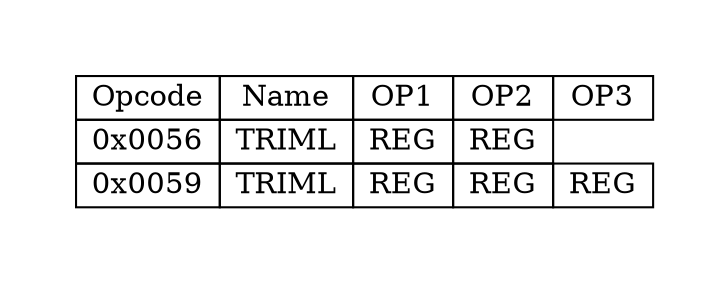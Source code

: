 digraph{
graph [pad="0.5", nodesep="0.5", ranksep="2" ]
node[shape=plain]
Foo [label=<
<table border="0" cellborder="1" cellspacing="0">
<tr><td> Opcode </td> <td> Name </td> <td> OP1 </td><td> OP2 </td><td> OP3 </td> </tr>
<tr><td> 0x0056 </td><td> TRIML </td><td> REG </td><td> REG </td> </tr>
<tr><td> 0x0059 </td><td> TRIML </td><td> REG </td><td> REG </td><td> REG </td> </tr>
</table>>];
}
